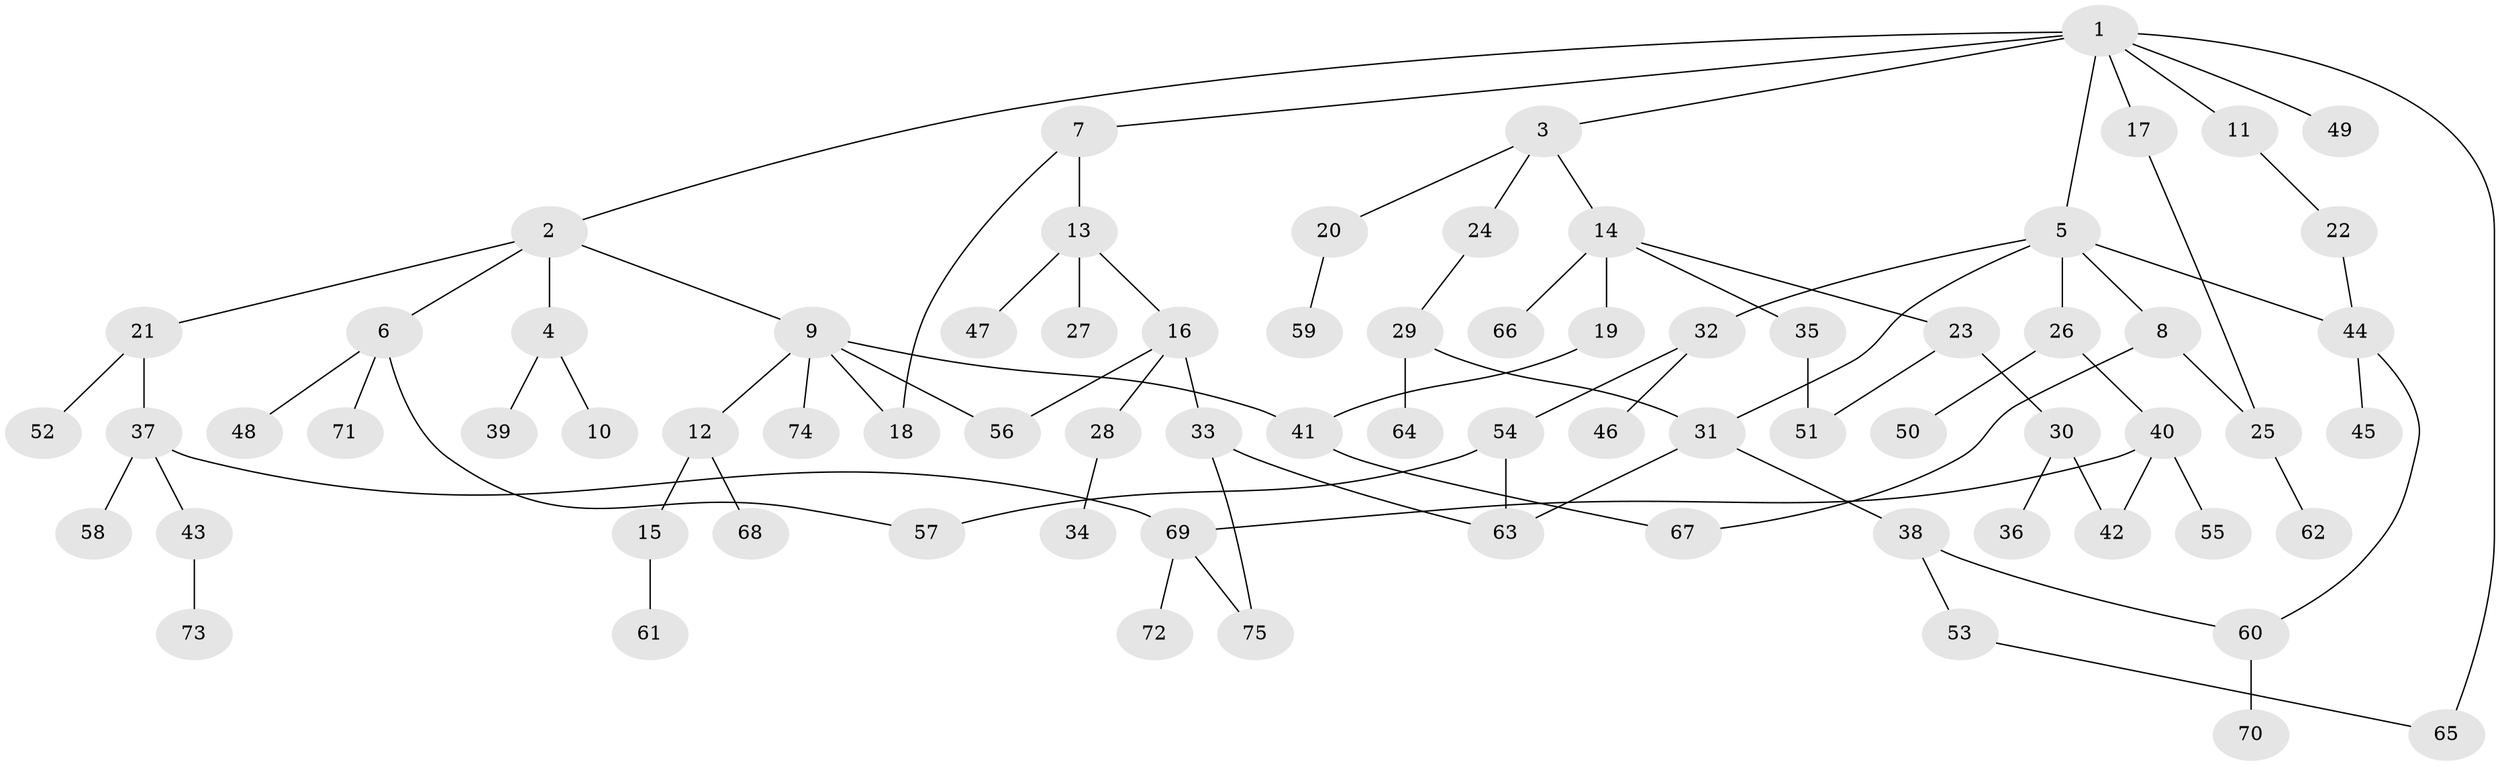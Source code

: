 // Generated by graph-tools (version 1.1) at 2025/01/03/09/25 03:01:11]
// undirected, 75 vertices, 90 edges
graph export_dot {
graph [start="1"]
  node [color=gray90,style=filled];
  1;
  2;
  3;
  4;
  5;
  6;
  7;
  8;
  9;
  10;
  11;
  12;
  13;
  14;
  15;
  16;
  17;
  18;
  19;
  20;
  21;
  22;
  23;
  24;
  25;
  26;
  27;
  28;
  29;
  30;
  31;
  32;
  33;
  34;
  35;
  36;
  37;
  38;
  39;
  40;
  41;
  42;
  43;
  44;
  45;
  46;
  47;
  48;
  49;
  50;
  51;
  52;
  53;
  54;
  55;
  56;
  57;
  58;
  59;
  60;
  61;
  62;
  63;
  64;
  65;
  66;
  67;
  68;
  69;
  70;
  71;
  72;
  73;
  74;
  75;
  1 -- 2;
  1 -- 3;
  1 -- 5;
  1 -- 7;
  1 -- 11;
  1 -- 17;
  1 -- 49;
  1 -- 65;
  2 -- 4;
  2 -- 6;
  2 -- 9;
  2 -- 21;
  3 -- 14;
  3 -- 20;
  3 -- 24;
  4 -- 10;
  4 -- 39;
  5 -- 8;
  5 -- 26;
  5 -- 32;
  5 -- 44;
  5 -- 31;
  6 -- 48;
  6 -- 71;
  6 -- 57;
  7 -- 13;
  7 -- 18;
  8 -- 67;
  8 -- 25;
  9 -- 12;
  9 -- 74;
  9 -- 41;
  9 -- 56;
  9 -- 18;
  11 -- 22;
  12 -- 15;
  12 -- 68;
  13 -- 16;
  13 -- 27;
  13 -- 47;
  14 -- 19;
  14 -- 23;
  14 -- 35;
  14 -- 66;
  15 -- 61;
  16 -- 28;
  16 -- 33;
  16 -- 56;
  17 -- 25;
  19 -- 41;
  20 -- 59;
  21 -- 37;
  21 -- 52;
  22 -- 44;
  23 -- 30;
  23 -- 51;
  24 -- 29;
  25 -- 62;
  26 -- 40;
  26 -- 50;
  28 -- 34;
  29 -- 31;
  29 -- 64;
  30 -- 36;
  30 -- 42;
  31 -- 38;
  31 -- 63;
  32 -- 46;
  32 -- 54;
  33 -- 75;
  33 -- 63;
  35 -- 51;
  37 -- 43;
  37 -- 58;
  37 -- 69;
  38 -- 53;
  38 -- 60;
  40 -- 42;
  40 -- 55;
  40 -- 69;
  41 -- 67;
  43 -- 73;
  44 -- 45;
  44 -- 60;
  53 -- 65;
  54 -- 57;
  54 -- 63;
  60 -- 70;
  69 -- 72;
  69 -- 75;
}
